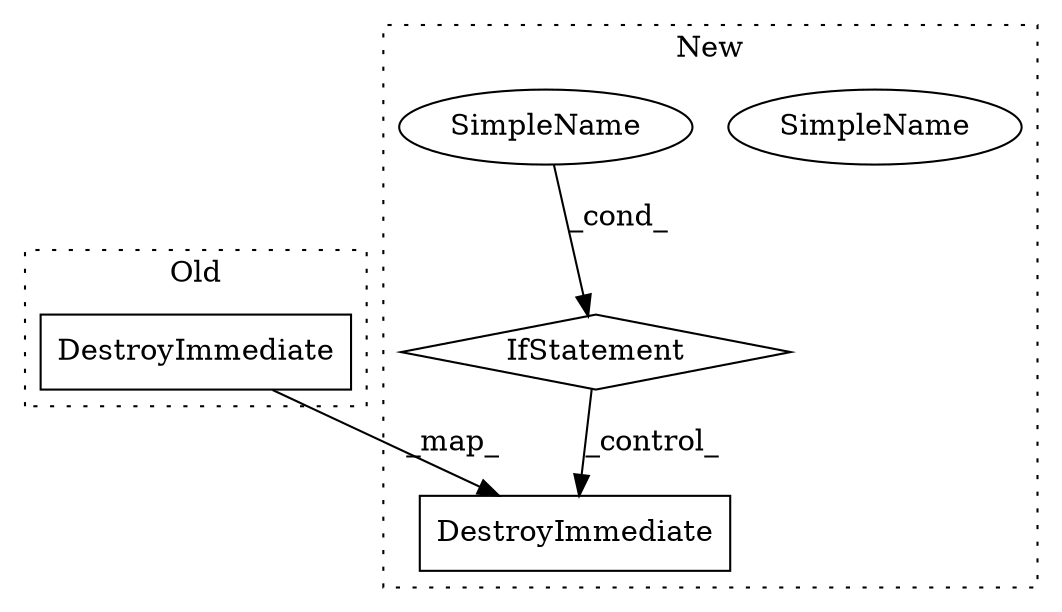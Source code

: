 digraph G {
subgraph cluster0 {
1 [label="DestroyImmediate" a="32" s="5184,5222" l="17,1" shape="box"];
label = "Old";
style="dotted";
}
subgraph cluster1 {
2 [label="DestroyImmediate" a="32" s="5503,5541" l="17,1" shape="box"];
3 [label="IfStatement" a="25" s="5459,5472" l="4,10" shape="diamond"];
4 [label="SimpleName" a="42" s="5463" l="9" shape="ellipse"];
5 [label="SimpleName" a="42" s="5463" l="9" shape="ellipse"];
label = "New";
style="dotted";
}
1 -> 2 [label="_map_"];
3 -> 2 [label="_control_"];
5 -> 3 [label="_cond_"];
}